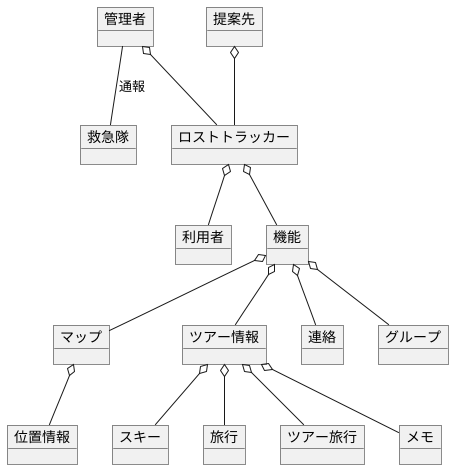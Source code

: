 @startuml ドメインモデル


object 救急隊
object ロストトラッカー
object 位置情報
object 管理者
object 提案先
object 利用者
object マップ
object スキー
object 旅行
object ツアー旅行
object メモ
object ツアー情報
object 連絡
object 機能
object グループ


管理者 -- 救急隊 : 通報
管理者 o-- ロストトラッカー
提案先 o-- ロストトラッカー
ロストトラッカー o-- 利用者

ロストトラッカー o-- 機能
機能 o-- 連絡
機能 o-- マップ
マップ o-- 位置情報
機能 o-- グループ
機能 o-- ツアー情報



ツアー情報 o-- スキー
ツアー情報 o-- 旅行
ツアー情報 o-- ツアー旅行
ツアー情報 o-- メモ




@enduml